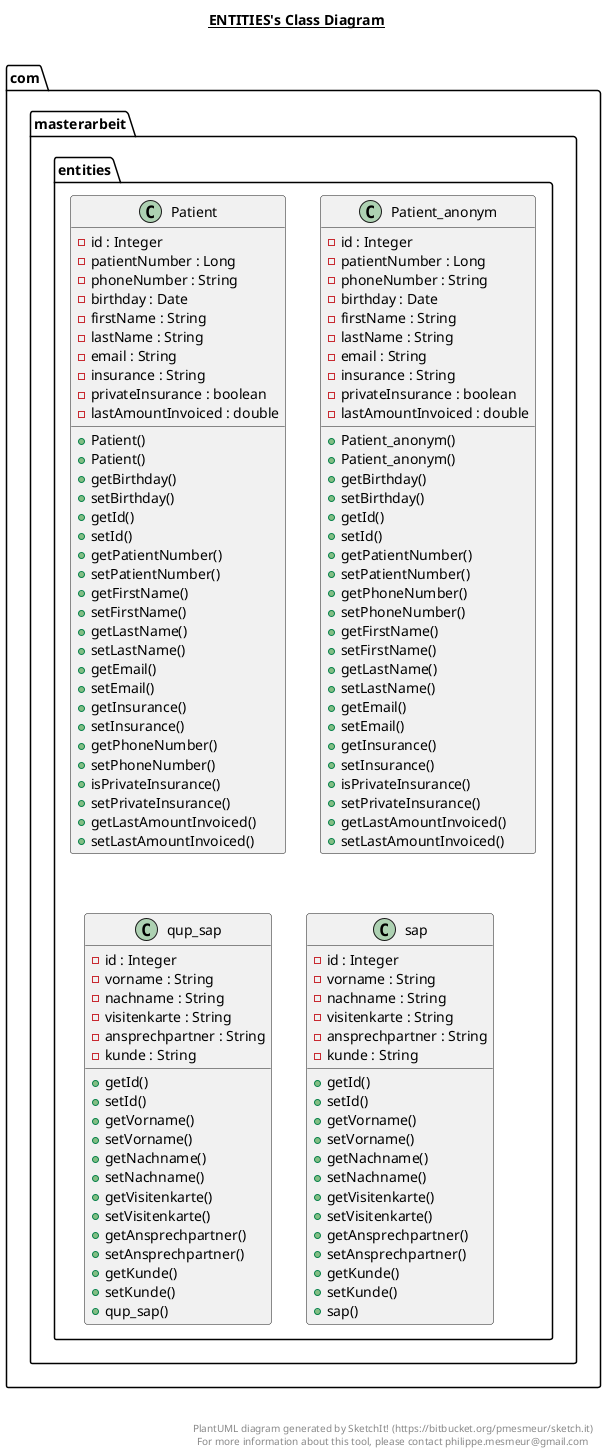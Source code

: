@startuml

title __ENTITIES's Class Diagram__\n

  package com.masterarbeit {
    package com.masterarbeit.entities {
      class Patient {
          - id : Integer
          - patientNumber : Long
          - phoneNumber : String
          - birthday : Date
          - firstName : String
          - lastName : String
          - email : String
          - insurance : String
          - privateInsurance : boolean
          - lastAmountInvoiced : double
          + Patient()
          + Patient()
          + getBirthday()
          + setBirthday()
          + getId()
          + setId()
          + getPatientNumber()
          + setPatientNumber()
          + getFirstName()
          + setFirstName()
          + getLastName()
          + setLastName()
          + getEmail()
          + setEmail()
          + getInsurance()
          + setInsurance()
          + getPhoneNumber()
          + setPhoneNumber()
          + isPrivateInsurance()
          + setPrivateInsurance()
          + getLastAmountInvoiced()
          + setLastAmountInvoiced()
      }
    }
  }
  

  package com.masterarbeit {
    package com.masterarbeit.entities {
      class Patient_anonym {
          - id : Integer
          - patientNumber : Long
          - phoneNumber : String
          - birthday : Date
          - firstName : String
          - lastName : String
          - email : String
          - insurance : String
          - privateInsurance : boolean
          - lastAmountInvoiced : double
          + Patient_anonym()
          + Patient_anonym()
          + getBirthday()
          + setBirthday()
          + getId()
          + setId()
          + getPatientNumber()
          + setPatientNumber()
          + getPhoneNumber()
          + setPhoneNumber()
          + getFirstName()
          + setFirstName()
          + getLastName()
          + setLastName()
          + getEmail()
          + setEmail()
          + getInsurance()
          + setInsurance()
          + isPrivateInsurance()
          + setPrivateInsurance()
          + getLastAmountInvoiced()
          + setLastAmountInvoiced()
      }
    }
  }
  

  package com.masterarbeit {
    package com.masterarbeit.entities {
      class qup_sap {
          - id : Integer
          - vorname : String
          - nachname : String
          - visitenkarte : String
          - ansprechpartner : String
          - kunde : String
          + getId()
          + setId()
          + getVorname()
          + setVorname()
          + getNachname()
          + setNachname()
          + getVisitenkarte()
          + setVisitenkarte()
          + getAnsprechpartner()
          + setAnsprechpartner()
          + getKunde()
          + setKunde()
          + qup_sap()
      }
    }
  }
  

  package com.masterarbeit {
    package com.masterarbeit.entities {
      class sap {
          - id : Integer
          - vorname : String
          - nachname : String
          - visitenkarte : String
          - ansprechpartner : String
          - kunde : String
          + getId()
          + setId()
          + getVorname()
          + setVorname()
          + getNachname()
          + setNachname()
          + getVisitenkarte()
          + setVisitenkarte()
          + getAnsprechpartner()
          + setAnsprechpartner()
          + getKunde()
          + setKunde()
          + sap()
      }
    }
  }
  



right footer


PlantUML diagram generated by SketchIt! (https://bitbucket.org/pmesmeur/sketch.it)
For more information about this tool, please contact philippe.mesmeur@gmail.com
endfooter

@enduml
